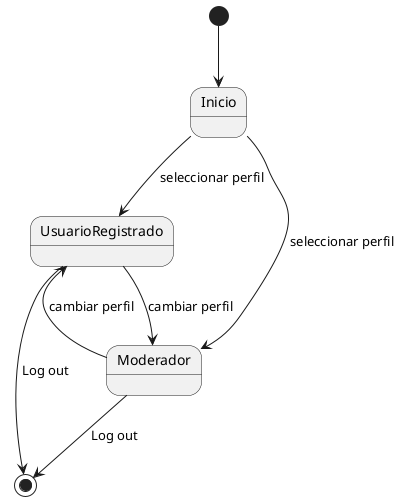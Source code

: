 @startuml
[*] --> Inicio
Inicio --> UsuarioRegistrado: seleccionar perfil
Inicio --> Moderador: seleccionar perfil

UsuarioRegistrado --> Moderador: cambiar perfil
Moderador --> UsuarioRegistrado: cambiar perfil

UsuarioRegistrado --> [*] : Log out
Moderador --> [*] : Log out
@enduml